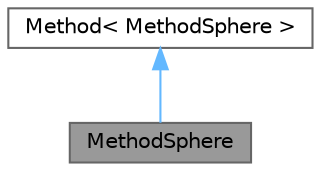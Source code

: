 digraph "MethodSphere"
{
 // LATEX_PDF_SIZE
  bgcolor="transparent";
  edge [fontname=Helvetica,fontsize=10,labelfontname=Helvetica,labelfontsize=10];
  node [fontname=Helvetica,fontsize=10,shape=box,height=0.2,width=0.4];
  Node1 [id="Node000001",label="MethodSphere",height=0.2,width=0.4,color="gray40", fillcolor="grey60", style="filled", fontcolor="black",tooltip="Implements radially symmetric weighting functions (Hardy, Virial) and its associated bond function fo..."];
  Node2 -> Node1 [id="edge1_Node000001_Node000002",dir="back",color="steelblue1",style="solid",tooltip=" "];
  Node2 [id="Node000002",label="Method\< MethodSphere \>",height=0.2,width=0.4,color="gray40", fillcolor="white", style="filled",URL="$classMethod.html",tooltip=" "];
}

